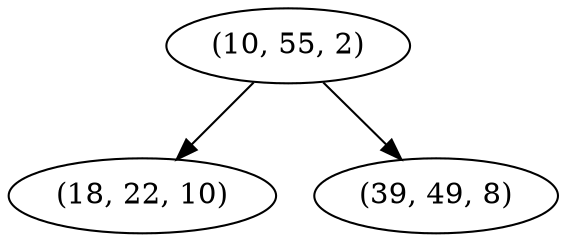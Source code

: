 digraph tree {
    "(10, 55, 2)";
    "(18, 22, 10)";
    "(39, 49, 8)";
    "(10, 55, 2)" -> "(18, 22, 10)";
    "(10, 55, 2)" -> "(39, 49, 8)";
}
